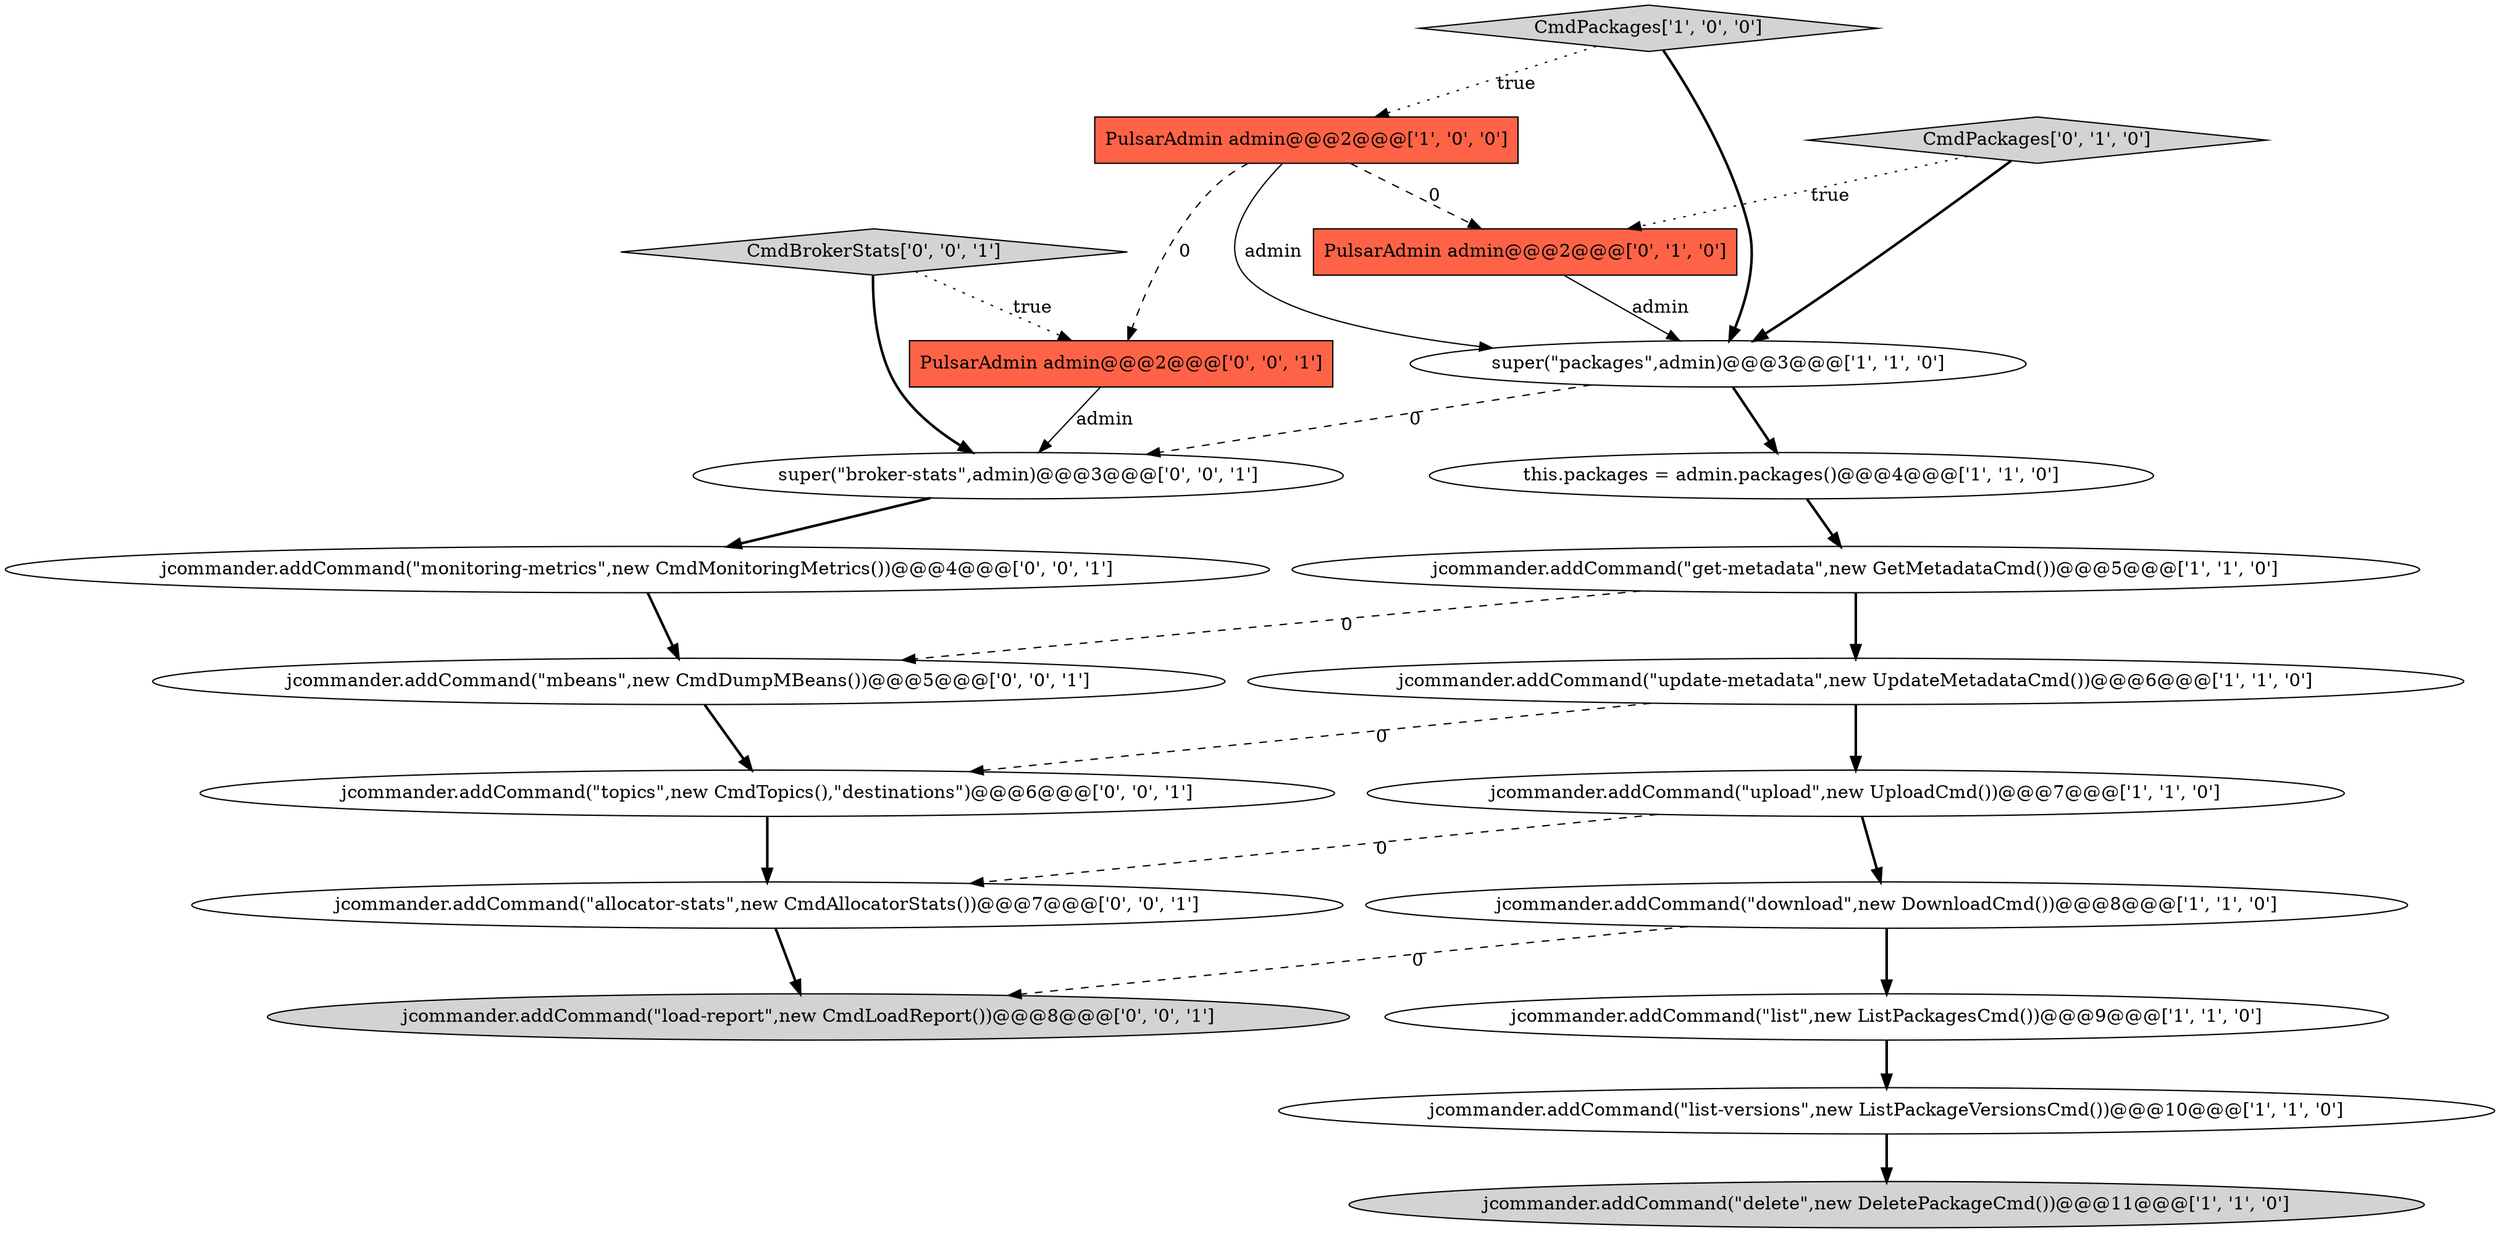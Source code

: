 digraph {
1 [style = filled, label = "jcommander.addCommand(\"upload\",new UploadCmd())@@@7@@@['1', '1', '0']", fillcolor = white, shape = ellipse image = "AAA0AAABBB1BBB"];
15 [style = filled, label = "CmdBrokerStats['0', '0', '1']", fillcolor = lightgray, shape = diamond image = "AAA0AAABBB3BBB"];
7 [style = filled, label = "CmdPackages['1', '0', '0']", fillcolor = lightgray, shape = diamond image = "AAA0AAABBB1BBB"];
8 [style = filled, label = "jcommander.addCommand(\"get-metadata\",new GetMetadataCmd())@@@5@@@['1', '1', '0']", fillcolor = white, shape = ellipse image = "AAA0AAABBB1BBB"];
16 [style = filled, label = "PulsarAdmin admin@@@2@@@['0', '0', '1']", fillcolor = tomato, shape = box image = "AAA0AAABBB3BBB"];
2 [style = filled, label = "jcommander.addCommand(\"list\",new ListPackagesCmd())@@@9@@@['1', '1', '0']", fillcolor = white, shape = ellipse image = "AAA0AAABBB1BBB"];
4 [style = filled, label = "jcommander.addCommand(\"download\",new DownloadCmd())@@@8@@@['1', '1', '0']", fillcolor = white, shape = ellipse image = "AAA0AAABBB1BBB"];
6 [style = filled, label = "PulsarAdmin admin@@@2@@@['1', '0', '0']", fillcolor = tomato, shape = box image = "AAA1AAABBB1BBB"];
5 [style = filled, label = "super(\"packages\",admin)@@@3@@@['1', '1', '0']", fillcolor = white, shape = ellipse image = "AAA0AAABBB1BBB"];
17 [style = filled, label = "jcommander.addCommand(\"monitoring-metrics\",new CmdMonitoringMetrics())@@@4@@@['0', '0', '1']", fillcolor = white, shape = ellipse image = "AAA0AAABBB3BBB"];
12 [style = filled, label = "CmdPackages['0', '1', '0']", fillcolor = lightgray, shape = diamond image = "AAA0AAABBB2BBB"];
13 [style = filled, label = "super(\"broker-stats\",admin)@@@3@@@['0', '0', '1']", fillcolor = white, shape = ellipse image = "AAA0AAABBB3BBB"];
0 [style = filled, label = "jcommander.addCommand(\"list-versions\",new ListPackageVersionsCmd())@@@10@@@['1', '1', '0']", fillcolor = white, shape = ellipse image = "AAA0AAABBB1BBB"];
18 [style = filled, label = "jcommander.addCommand(\"load-report\",new CmdLoadReport())@@@8@@@['0', '0', '1']", fillcolor = lightgray, shape = ellipse image = "AAA0AAABBB3BBB"];
3 [style = filled, label = "jcommander.addCommand(\"update-metadata\",new UpdateMetadataCmd())@@@6@@@['1', '1', '0']", fillcolor = white, shape = ellipse image = "AAA0AAABBB1BBB"];
11 [style = filled, label = "PulsarAdmin admin@@@2@@@['0', '1', '0']", fillcolor = tomato, shape = box image = "AAA1AAABBB2BBB"];
20 [style = filled, label = "jcommander.addCommand(\"topics\",new CmdTopics(),\"destinations\")@@@6@@@['0', '0', '1']", fillcolor = white, shape = ellipse image = "AAA0AAABBB3BBB"];
10 [style = filled, label = "jcommander.addCommand(\"delete\",new DeletePackageCmd())@@@11@@@['1', '1', '0']", fillcolor = lightgray, shape = ellipse image = "AAA0AAABBB1BBB"];
19 [style = filled, label = "jcommander.addCommand(\"allocator-stats\",new CmdAllocatorStats())@@@7@@@['0', '0', '1']", fillcolor = white, shape = ellipse image = "AAA0AAABBB3BBB"];
9 [style = filled, label = "this.packages = admin.packages()@@@4@@@['1', '1', '0']", fillcolor = white, shape = ellipse image = "AAA0AAABBB1BBB"];
14 [style = filled, label = "jcommander.addCommand(\"mbeans\",new CmdDumpMBeans())@@@5@@@['0', '0', '1']", fillcolor = white, shape = ellipse image = "AAA0AAABBB3BBB"];
5->13 [style = dashed, label="0"];
4->18 [style = dashed, label="0"];
7->6 [style = dotted, label="true"];
1->4 [style = bold, label=""];
19->18 [style = bold, label=""];
15->13 [style = bold, label=""];
12->5 [style = bold, label=""];
5->9 [style = bold, label=""];
3->1 [style = bold, label=""];
16->13 [style = solid, label="admin"];
8->3 [style = bold, label=""];
6->11 [style = dashed, label="0"];
1->19 [style = dashed, label="0"];
4->2 [style = bold, label=""];
6->5 [style = solid, label="admin"];
11->5 [style = solid, label="admin"];
15->16 [style = dotted, label="true"];
8->14 [style = dashed, label="0"];
9->8 [style = bold, label=""];
12->11 [style = dotted, label="true"];
13->17 [style = bold, label=""];
0->10 [style = bold, label=""];
2->0 [style = bold, label=""];
7->5 [style = bold, label=""];
6->16 [style = dashed, label="0"];
17->14 [style = bold, label=""];
3->20 [style = dashed, label="0"];
20->19 [style = bold, label=""];
14->20 [style = bold, label=""];
}

